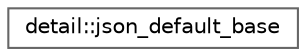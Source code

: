 digraph "Gráfico de jerarquía de clases"
{
 // LATEX_PDF_SIZE
  bgcolor="transparent";
  edge [fontname=Helvetica,fontsize=10,labelfontname=Helvetica,labelfontsize=10];
  node [fontname=Helvetica,fontsize=10,shape=box,height=0.2,width=0.4];
  rankdir="LR";
  Node0 [id="Node000000",label="detail::json_default_base",height=0.2,width=0.4,color="grey40", fillcolor="white", style="filled",URL="$structdetail_1_1json__default__base.html",tooltip="Default base class of the basic_json class."];
}
